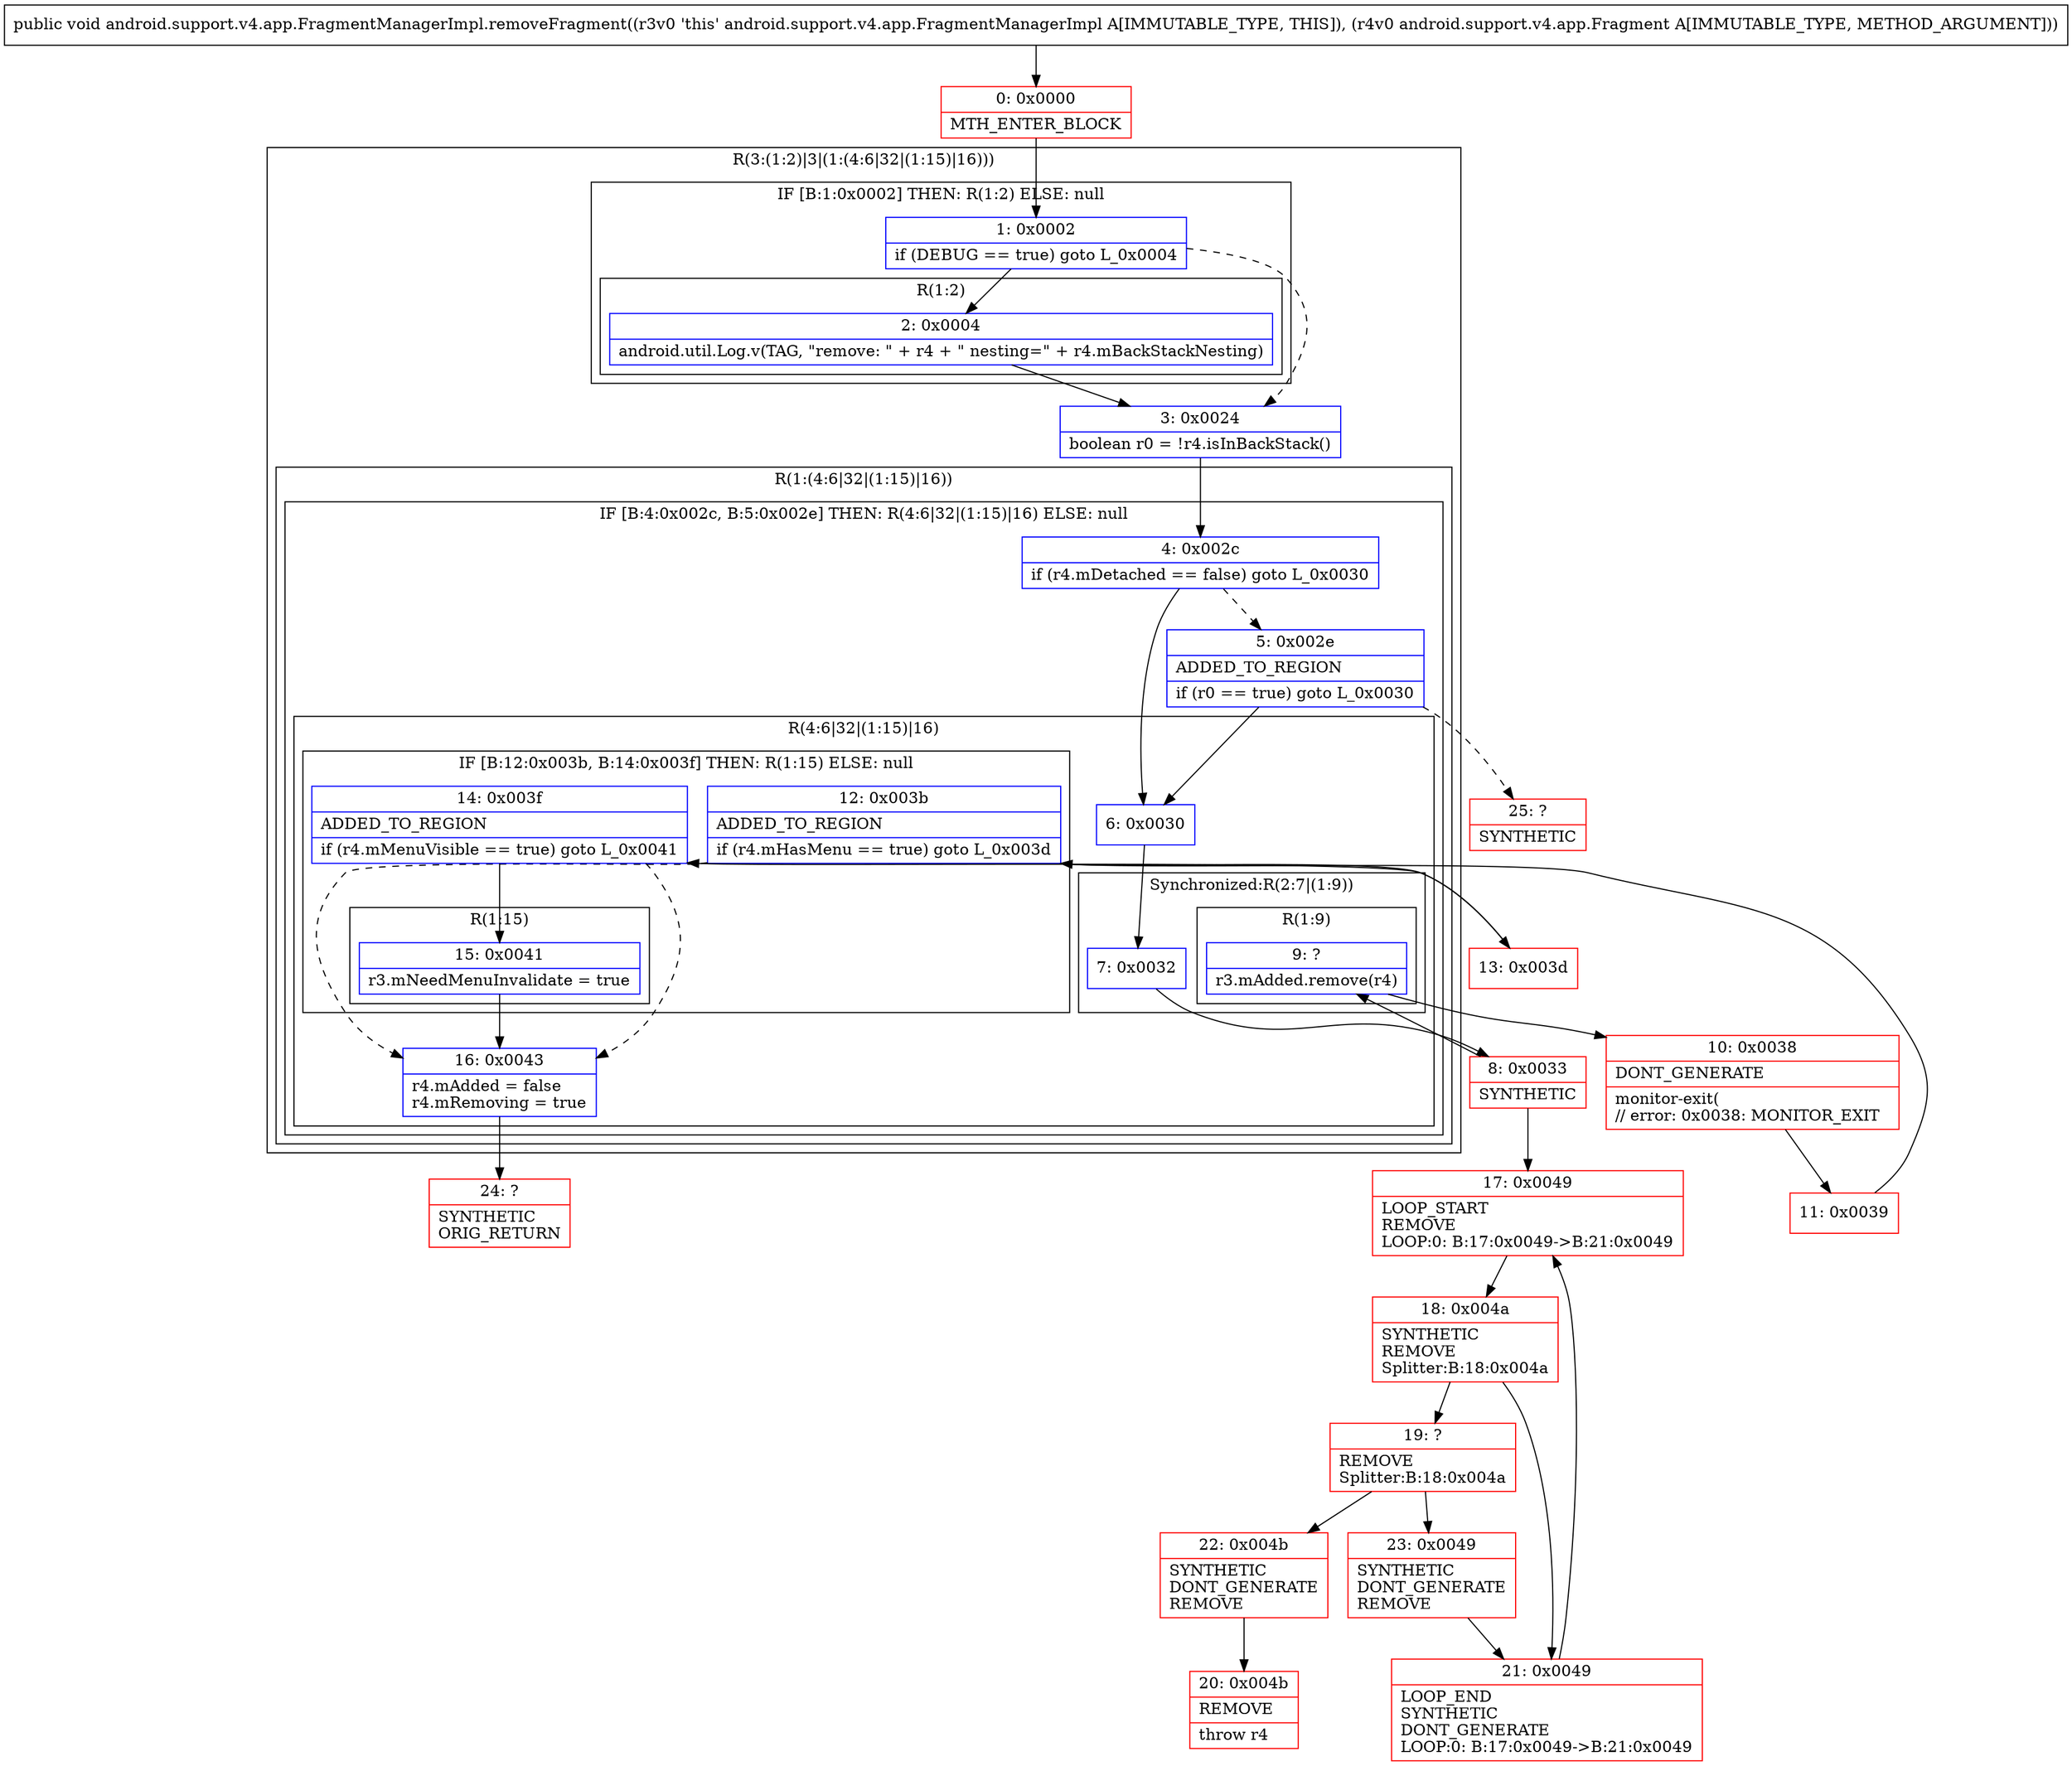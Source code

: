 digraph "CFG forandroid.support.v4.app.FragmentManagerImpl.removeFragment(Landroid\/support\/v4\/app\/Fragment;)V" {
subgraph cluster_Region_1876346416 {
label = "R(3:(1:2)|3|(1:(4:6|32|(1:15)|16)))";
node [shape=record,color=blue];
subgraph cluster_IfRegion_2008725958 {
label = "IF [B:1:0x0002] THEN: R(1:2) ELSE: null";
node [shape=record,color=blue];
Node_1 [shape=record,label="{1\:\ 0x0002|if (DEBUG == true) goto L_0x0004\l}"];
subgraph cluster_Region_610037293 {
label = "R(1:2)";
node [shape=record,color=blue];
Node_2 [shape=record,label="{2\:\ 0x0004|android.util.Log.v(TAG, \"remove: \" + r4 + \" nesting=\" + r4.mBackStackNesting)\l}"];
}
}
Node_3 [shape=record,label="{3\:\ 0x0024|boolean r0 = !r4.isInBackStack()\l}"];
subgraph cluster_Region_527835002 {
label = "R(1:(4:6|32|(1:15)|16))";
node [shape=record,color=blue];
subgraph cluster_IfRegion_1628308976 {
label = "IF [B:4:0x002c, B:5:0x002e] THEN: R(4:6|32|(1:15)|16) ELSE: null";
node [shape=record,color=blue];
Node_4 [shape=record,label="{4\:\ 0x002c|if (r4.mDetached == false) goto L_0x0030\l}"];
Node_5 [shape=record,label="{5\:\ 0x002e|ADDED_TO_REGION\l|if (r0 == true) goto L_0x0030\l}"];
subgraph cluster_Region_1444460613 {
label = "R(4:6|32|(1:15)|16)";
node [shape=record,color=blue];
Node_6 [shape=record,label="{6\:\ 0x0030}"];
subgraph cluster_SynchronizedRegion_1959677897 {
label = "Synchronized:R(2:7|(1:9))";
node [shape=record,color=blue];
Node_7 [shape=record,label="{7\:\ 0x0032}"];
subgraph cluster_Region_858028667 {
label = "R(1:9)";
node [shape=record,color=blue];
Node_9 [shape=record,label="{9\:\ ?|r3.mAdded.remove(r4)\l}"];
}
}
subgraph cluster_IfRegion_470171306 {
label = "IF [B:12:0x003b, B:14:0x003f] THEN: R(1:15) ELSE: null";
node [shape=record,color=blue];
Node_12 [shape=record,label="{12\:\ 0x003b|ADDED_TO_REGION\l|if (r4.mHasMenu == true) goto L_0x003d\l}"];
Node_14 [shape=record,label="{14\:\ 0x003f|ADDED_TO_REGION\l|if (r4.mMenuVisible == true) goto L_0x0041\l}"];
subgraph cluster_Region_256862207 {
label = "R(1:15)";
node [shape=record,color=blue];
Node_15 [shape=record,label="{15\:\ 0x0041|r3.mNeedMenuInvalidate = true\l}"];
}
}
Node_16 [shape=record,label="{16\:\ 0x0043|r4.mAdded = false\lr4.mRemoving = true\l}"];
}
}
}
}
Node_0 [shape=record,color=red,label="{0\:\ 0x0000|MTH_ENTER_BLOCK\l}"];
Node_8 [shape=record,color=red,label="{8\:\ 0x0033|SYNTHETIC\l}"];
Node_10 [shape=record,color=red,label="{10\:\ 0x0038|DONT_GENERATE\l|monitor\-exit(\l\/\/ error: 0x0038: MONITOR_EXIT  \l}"];
Node_11 [shape=record,color=red,label="{11\:\ 0x0039}"];
Node_13 [shape=record,color=red,label="{13\:\ 0x003d}"];
Node_17 [shape=record,color=red,label="{17\:\ 0x0049|LOOP_START\lREMOVE\lLOOP:0: B:17:0x0049\-\>B:21:0x0049\l}"];
Node_18 [shape=record,color=red,label="{18\:\ 0x004a|SYNTHETIC\lREMOVE\lSplitter:B:18:0x004a\l}"];
Node_19 [shape=record,color=red,label="{19\:\ ?|REMOVE\lSplitter:B:18:0x004a\l}"];
Node_20 [shape=record,color=red,label="{20\:\ 0x004b|REMOVE\l|throw r4\l}"];
Node_21 [shape=record,color=red,label="{21\:\ 0x0049|LOOP_END\lSYNTHETIC\lDONT_GENERATE\lLOOP:0: B:17:0x0049\-\>B:21:0x0049\l}"];
Node_22 [shape=record,color=red,label="{22\:\ 0x004b|SYNTHETIC\lDONT_GENERATE\lREMOVE\l}"];
Node_23 [shape=record,color=red,label="{23\:\ 0x0049|SYNTHETIC\lDONT_GENERATE\lREMOVE\l}"];
Node_24 [shape=record,color=red,label="{24\:\ ?|SYNTHETIC\lORIG_RETURN\l}"];
Node_25 [shape=record,color=red,label="{25\:\ ?|SYNTHETIC\l}"];
MethodNode[shape=record,label="{public void android.support.v4.app.FragmentManagerImpl.removeFragment((r3v0 'this' android.support.v4.app.FragmentManagerImpl A[IMMUTABLE_TYPE, THIS]), (r4v0 android.support.v4.app.Fragment A[IMMUTABLE_TYPE, METHOD_ARGUMENT])) }"];
MethodNode -> Node_0;
Node_1 -> Node_2;
Node_1 -> Node_3[style=dashed];
Node_2 -> Node_3;
Node_3 -> Node_4;
Node_4 -> Node_5[style=dashed];
Node_4 -> Node_6;
Node_5 -> Node_6;
Node_5 -> Node_25[style=dashed];
Node_6 -> Node_7;
Node_7 -> Node_8;
Node_9 -> Node_10;
Node_12 -> Node_13;
Node_12 -> Node_16[style=dashed];
Node_14 -> Node_15;
Node_14 -> Node_16[style=dashed];
Node_15 -> Node_16;
Node_16 -> Node_24;
Node_0 -> Node_1;
Node_8 -> Node_9;
Node_8 -> Node_17;
Node_10 -> Node_11;
Node_11 -> Node_12;
Node_13 -> Node_14;
Node_17 -> Node_18;
Node_18 -> Node_19;
Node_18 -> Node_21;
Node_19 -> Node_22;
Node_19 -> Node_23;
Node_21 -> Node_17;
Node_22 -> Node_20;
Node_23 -> Node_21;
}

